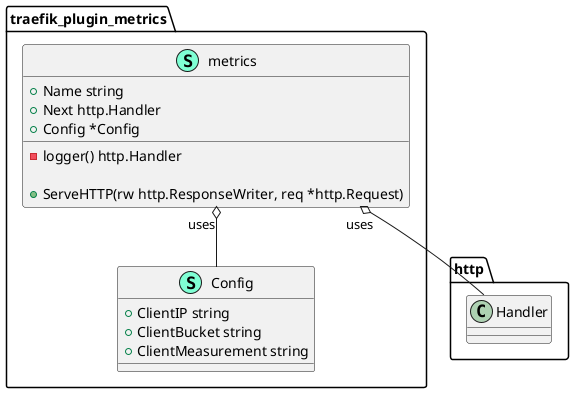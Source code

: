 @startuml
namespace traefik_plugin_metrics {
    class Config << (S,Aquamarine) >> {
        + ClientIP string
        + ClientBucket string
        + ClientMeasurement string

    }
    class metrics << (S,Aquamarine) >> {
        + Name string
        + Next http.Handler
        + Config *Config

        - logger() http.Handler

        + ServeHTTP(rw http.ResponseWriter, req *http.Request) 

    }
}


"traefik_plugin_metrics.metrics""uses" o-- "http.Handler"
"traefik_plugin_metrics.metrics""uses" o-- "traefik_plugin_metrics.Config"

@enduml
